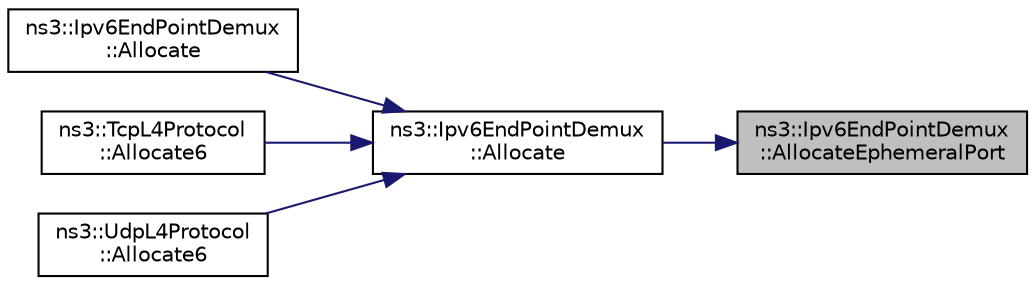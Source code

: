 digraph "ns3::Ipv6EndPointDemux::AllocateEphemeralPort"
{
 // LATEX_PDF_SIZE
  edge [fontname="Helvetica",fontsize="10",labelfontname="Helvetica",labelfontsize="10"];
  node [fontname="Helvetica",fontsize="10",shape=record];
  rankdir="RL";
  Node1 [label="ns3::Ipv6EndPointDemux\l::AllocateEphemeralPort",height=0.2,width=0.4,color="black", fillcolor="grey75", style="filled", fontcolor="black",tooltip="Allocate a ephemeral port."];
  Node1 -> Node2 [dir="back",color="midnightblue",fontsize="10",style="solid",fontname="Helvetica"];
  Node2 [label="ns3::Ipv6EndPointDemux\l::Allocate",height=0.2,width=0.4,color="black", fillcolor="white", style="filled",URL="$classns3_1_1_ipv6_end_point_demux.html#a586cf13b626d18745734faf36ecdd158",tooltip="Allocate a Ipv6EndPoint."];
  Node2 -> Node3 [dir="back",color="midnightblue",fontsize="10",style="solid",fontname="Helvetica"];
  Node3 [label="ns3::Ipv6EndPointDemux\l::Allocate",height=0.2,width=0.4,color="black", fillcolor="white", style="filled",URL="$classns3_1_1_ipv6_end_point_demux.html#ac29c3724988e7d6371e2f80d30c2c4c2",tooltip="Allocate a Ipv6EndPoint."];
  Node2 -> Node4 [dir="back",color="midnightblue",fontsize="10",style="solid",fontname="Helvetica"];
  Node4 [label="ns3::TcpL4Protocol\l::Allocate6",height=0.2,width=0.4,color="black", fillcolor="white", style="filled",URL="$classns3_1_1_tcp_l4_protocol.html#ad893d914b5fa45d29bd5a66ab29e9b9b",tooltip="Allocate an IPv6 Endpoint."];
  Node2 -> Node5 [dir="back",color="midnightblue",fontsize="10",style="solid",fontname="Helvetica"];
  Node5 [label="ns3::UdpL4Protocol\l::Allocate6",height=0.2,width=0.4,color="black", fillcolor="white", style="filled",URL="$classns3_1_1_udp_l4_protocol.html#ac24dba915979036a3ece31a6f7678cb8",tooltip="Allocate an IPv6 Endpoint."];
}
